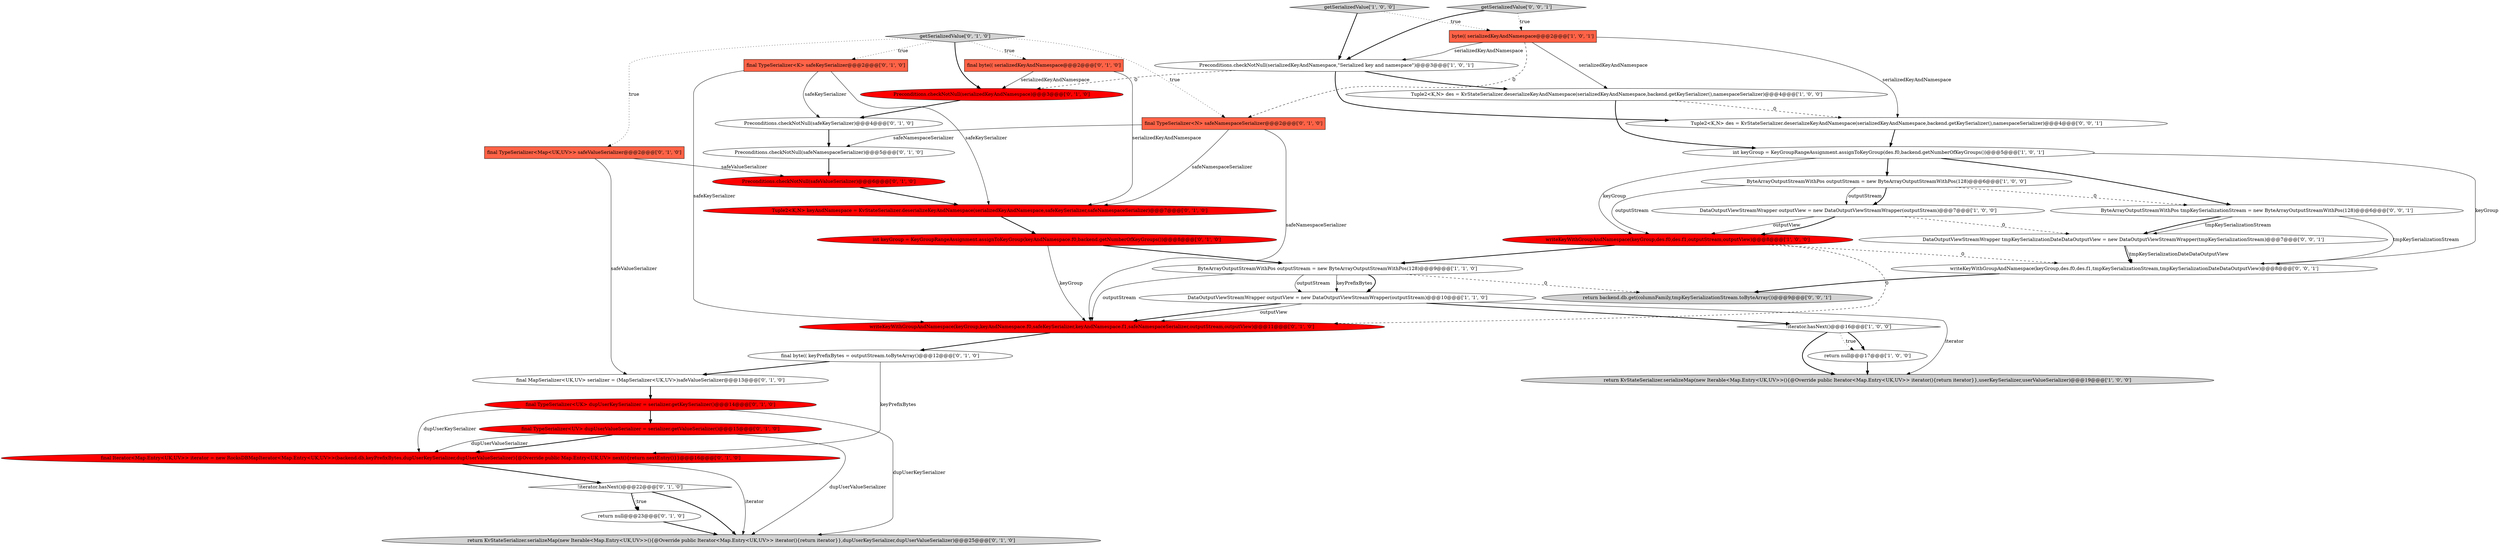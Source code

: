 digraph {
28 [style = filled, label = "final TypeSerializer<K> safeKeySerializer@@@2@@@['0', '1', '0']", fillcolor = tomato, shape = box image = "AAA0AAABBB2BBB"];
2 [style = filled, label = "Preconditions.checkNotNull(serializedKeyAndNamespace,\"Serialized key and namespace\")@@@3@@@['1', '0', '1']", fillcolor = white, shape = ellipse image = "AAA0AAABBB1BBB"];
20 [style = filled, label = "final TypeSerializer<UK> dupUserKeySerializer = serializer.getKeySerializer()@@@14@@@['0', '1', '0']", fillcolor = red, shape = ellipse image = "AAA1AAABBB2BBB"];
22 [style = filled, label = "Preconditions.checkNotNull(safeNamespaceSerializer)@@@5@@@['0', '1', '0']", fillcolor = white, shape = ellipse image = "AAA0AAABBB2BBB"];
26 [style = filled, label = "Preconditions.checkNotNull(safeValueSerializer)@@@6@@@['0', '1', '0']", fillcolor = red, shape = ellipse image = "AAA1AAABBB2BBB"];
4 [style = filled, label = "return null@@@17@@@['1', '0', '0']", fillcolor = white, shape = ellipse image = "AAA0AAABBB1BBB"];
13 [style = filled, label = "Preconditions.checkNotNull(serializedKeyAndNamespace)@@@3@@@['0', '1', '0']", fillcolor = red, shape = ellipse image = "AAA1AAABBB2BBB"];
1 [style = filled, label = "byte(( serializedKeyAndNamespace@@@2@@@['1', '0', '1']", fillcolor = tomato, shape = box image = "AAA0AAABBB1BBB"];
15 [style = filled, label = "getSerializedValue['0', '1', '0']", fillcolor = lightgray, shape = diamond image = "AAA0AAABBB2BBB"];
17 [style = filled, label = "final byte(( keyPrefixBytes = outputStream.toByteArray()@@@12@@@['0', '1', '0']", fillcolor = white, shape = ellipse image = "AAA0AAABBB2BBB"];
0 [style = filled, label = "return KvStateSerializer.serializeMap(new Iterable<Map.Entry<UK,UV>>(){@Override public Iterator<Map.Entry<UK,UV>> iterator(){return iterator}},userKeySerializer,userValueSerializer)@@@19@@@['1', '0', '0']", fillcolor = lightgray, shape = ellipse image = "AAA0AAABBB1BBB"];
19 [style = filled, label = "return KvStateSerializer.serializeMap(new Iterable<Map.Entry<UK,UV>>(){@Override public Iterator<Map.Entry<UK,UV>> iterator(){return iterator}},dupUserKeySerializer,dupUserValueSerializer)@@@25@@@['0', '1', '0']", fillcolor = lightgray, shape = ellipse image = "AAA0AAABBB2BBB"];
3 [style = filled, label = "DataOutputViewStreamWrapper outputView = new DataOutputViewStreamWrapper(outputStream)@@@7@@@['1', '0', '0']", fillcolor = white, shape = ellipse image = "AAA0AAABBB1BBB"];
31 [style = filled, label = "!iterator.hasNext()@@@22@@@['0', '1', '0']", fillcolor = white, shape = diamond image = "AAA0AAABBB2BBB"];
38 [style = filled, label = "ByteArrayOutputStreamWithPos tmpKeySerializationStream = new ByteArrayOutputStreamWithPos(128)@@@6@@@['0', '0', '1']", fillcolor = white, shape = ellipse image = "AAA0AAABBB3BBB"];
16 [style = filled, label = "final TypeSerializer<Map<UK,UV>> safeValueSerializer@@@2@@@['0', '1', '0']", fillcolor = tomato, shape = box image = "AAA0AAABBB2BBB"];
21 [style = filled, label = "Preconditions.checkNotNull(safeKeySerializer)@@@4@@@['0', '1', '0']", fillcolor = white, shape = ellipse image = "AAA0AAABBB2BBB"];
33 [style = filled, label = "return backend.db.get(columnFamily,tmpKeySerializationStream.toByteArray())@@@9@@@['0', '0', '1']", fillcolor = lightgray, shape = ellipse image = "AAA0AAABBB3BBB"];
9 [style = filled, label = "writeKeyWithGroupAndNamespace(keyGroup,des.f0,des.f1,outputStream,outputView)@@@8@@@['1', '0', '0']", fillcolor = red, shape = ellipse image = "AAA1AAABBB1BBB"];
37 [style = filled, label = "writeKeyWithGroupAndNamespace(keyGroup,des.f0,des.f1,tmpKeySerializationStream,tmpKeySerializationDateDataOutputView)@@@8@@@['0', '0', '1']", fillcolor = white, shape = ellipse image = "AAA0AAABBB3BBB"];
35 [style = filled, label = "Tuple2<K,N> des = KvStateSerializer.deserializeKeyAndNamespace(serializedKeyAndNamespace,backend.getKeySerializer(),namespaceSerializer)@@@4@@@['0', '0', '1']", fillcolor = white, shape = ellipse image = "AAA0AAABBB3BBB"];
8 [style = filled, label = "ByteArrayOutputStreamWithPos outputStream = new ByteArrayOutputStreamWithPos(128)@@@9@@@['1', '1', '0']", fillcolor = white, shape = ellipse image = "AAA0AAABBB1BBB"];
29 [style = filled, label = "final TypeSerializer<UV> dupUserValueSerializer = serializer.getValueSerializer()@@@15@@@['0', '1', '0']", fillcolor = red, shape = ellipse image = "AAA1AAABBB2BBB"];
30 [style = filled, label = "final TypeSerializer<N> safeNamespaceSerializer@@@2@@@['0', '1', '0']", fillcolor = tomato, shape = box image = "AAA1AAABBB2BBB"];
25 [style = filled, label = "final byte(( serializedKeyAndNamespace@@@2@@@['0', '1', '0']", fillcolor = tomato, shape = box image = "AAA0AAABBB2BBB"];
7 [style = filled, label = "int keyGroup = KeyGroupRangeAssignment.assignToKeyGroup(des.f0,backend.getNumberOfKeyGroups())@@@5@@@['1', '0', '1']", fillcolor = white, shape = ellipse image = "AAA0AAABBB1BBB"];
10 [style = filled, label = "!iterator.hasNext()@@@16@@@['1', '0', '0']", fillcolor = white, shape = diamond image = "AAA0AAABBB1BBB"];
32 [style = filled, label = "Tuple2<K,N> keyAndNamespace = KvStateSerializer.deserializeKeyAndNamespace(serializedKeyAndNamespace,safeKeySerializer,safeNamespaceSerializer)@@@7@@@['0', '1', '0']", fillcolor = red, shape = ellipse image = "AAA1AAABBB2BBB"];
36 [style = filled, label = "DataOutputViewStreamWrapper tmpKeySerializationDateDataOutputView = new DataOutputViewStreamWrapper(tmpKeySerializationStream)@@@7@@@['0', '0', '1']", fillcolor = white, shape = ellipse image = "AAA0AAABBB3BBB"];
18 [style = filled, label = "return null@@@23@@@['0', '1', '0']", fillcolor = white, shape = ellipse image = "AAA0AAABBB2BBB"];
11 [style = filled, label = "ByteArrayOutputStreamWithPos outputStream = new ByteArrayOutputStreamWithPos(128)@@@6@@@['1', '0', '0']", fillcolor = white, shape = ellipse image = "AAA0AAABBB1BBB"];
24 [style = filled, label = "int keyGroup = KeyGroupRangeAssignment.assignToKeyGroup(keyAndNamespace.f0,backend.getNumberOfKeyGroups())@@@8@@@['0', '1', '0']", fillcolor = red, shape = ellipse image = "AAA1AAABBB2BBB"];
34 [style = filled, label = "getSerializedValue['0', '0', '1']", fillcolor = lightgray, shape = diamond image = "AAA0AAABBB3BBB"];
12 [style = filled, label = "Tuple2<K,N> des = KvStateSerializer.deserializeKeyAndNamespace(serializedKeyAndNamespace,backend.getKeySerializer(),namespaceSerializer)@@@4@@@['1', '0', '0']", fillcolor = white, shape = ellipse image = "AAA0AAABBB1BBB"];
23 [style = filled, label = "final MapSerializer<UK,UV> serializer = (MapSerializer<UK,UV>)safeValueSerializer@@@13@@@['0', '1', '0']", fillcolor = white, shape = ellipse image = "AAA0AAABBB2BBB"];
14 [style = filled, label = "writeKeyWithGroupAndNamespace(keyGroup,keyAndNamespace.f0,safeKeySerializer,keyAndNamespace.f1,safeNamespaceSerializer,outputStream,outputView)@@@11@@@['0', '1', '0']", fillcolor = red, shape = ellipse image = "AAA1AAABBB2BBB"];
27 [style = filled, label = "final Iterator<Map.Entry<UK,UV>> iterator = new RocksDBMapIterator<Map.Entry<UK,UV>>(backend.db,keyPrefixBytes,dupUserKeySerializer,dupUserValueSerializer){@Override public Map.Entry<UK,UV> next(){return nextEntry()}}@@@16@@@['0', '1', '0']", fillcolor = red, shape = ellipse image = "AAA1AAABBB2BBB"];
5 [style = filled, label = "getSerializedValue['1', '0', '0']", fillcolor = lightgray, shape = diamond image = "AAA0AAABBB1BBB"];
6 [style = filled, label = "DataOutputViewStreamWrapper outputView = new DataOutputViewStreamWrapper(outputStream)@@@10@@@['1', '1', '0']", fillcolor = white, shape = ellipse image = "AAA0AAABBB1BBB"];
2->35 [style = bold, label=""];
12->35 [style = dashed, label="0"];
8->33 [style = dashed, label="0"];
5->1 [style = dotted, label="true"];
11->3 [style = solid, label="outputStream"];
14->17 [style = bold, label=""];
8->6 [style = bold, label=""];
1->12 [style = solid, label="serializedKeyAndNamespace"];
12->7 [style = bold, label=""];
15->30 [style = dotted, label="true"];
1->35 [style = solid, label="serializedKeyAndNamespace"];
30->22 [style = solid, label="safeNamespaceSerializer"];
34->2 [style = bold, label=""];
2->13 [style = dashed, label="0"];
8->14 [style = solid, label="outputStream"];
1->2 [style = solid, label="serializedKeyAndNamespace"];
10->4 [style = dotted, label="true"];
37->33 [style = bold, label=""];
6->14 [style = solid, label="outputView"];
35->7 [style = bold, label=""];
15->13 [style = bold, label=""];
7->11 [style = bold, label=""];
26->32 [style = bold, label=""];
36->37 [style = solid, label="tmpKeySerializationDateDataOutputView"];
3->36 [style = dashed, label="0"];
18->19 [style = bold, label=""];
27->31 [style = bold, label=""];
7->37 [style = solid, label="keyGroup"];
15->16 [style = dotted, label="true"];
25->13 [style = solid, label="serializedKeyAndNamespace"];
9->8 [style = bold, label=""];
27->19 [style = solid, label="iterator"];
4->0 [style = bold, label=""];
9->37 [style = dashed, label="0"];
29->27 [style = bold, label=""];
17->27 [style = solid, label="keyPrefixBytes"];
11->9 [style = solid, label="outputStream"];
3->9 [style = solid, label="outputView"];
21->22 [style = bold, label=""];
10->0 [style = bold, label=""];
24->14 [style = solid, label="keyGroup"];
36->37 [style = bold, label=""];
24->8 [style = bold, label=""];
16->23 [style = solid, label="safeValueSerializer"];
30->14 [style = solid, label="safeNamespaceSerializer"];
22->26 [style = bold, label=""];
23->20 [style = bold, label=""];
1->30 [style = dashed, label="0"];
8->6 [style = solid, label="outputStream"];
28->14 [style = solid, label="safeKeySerializer"];
7->9 [style = solid, label="keyGroup"];
34->1 [style = dotted, label="true"];
29->19 [style = solid, label="dupUserValueSerializer"];
31->18 [style = dotted, label="true"];
17->23 [style = bold, label=""];
15->28 [style = dotted, label="true"];
28->32 [style = solid, label="safeKeySerializer"];
3->9 [style = bold, label=""];
25->32 [style = solid, label="serializedKeyAndNamespace"];
11->3 [style = bold, label=""];
20->19 [style = solid, label="dupUserKeySerializer"];
6->10 [style = bold, label=""];
15->25 [style = dotted, label="true"];
31->19 [style = bold, label=""];
20->29 [style = bold, label=""];
29->27 [style = solid, label="dupUserValueSerializer"];
6->0 [style = solid, label="iterator"];
31->18 [style = bold, label=""];
38->36 [style = bold, label=""];
38->36 [style = solid, label="tmpKeySerializationStream"];
16->26 [style = solid, label="safeValueSerializer"];
2->12 [style = bold, label=""];
6->14 [style = bold, label=""];
11->38 [style = dashed, label="0"];
7->38 [style = bold, label=""];
5->2 [style = bold, label=""];
9->14 [style = dashed, label="0"];
20->27 [style = solid, label="dupUserKeySerializer"];
38->37 [style = solid, label="tmpKeySerializationStream"];
10->4 [style = bold, label=""];
28->21 [style = solid, label="safeKeySerializer"];
8->6 [style = solid, label="keyPrefixBytes"];
13->21 [style = bold, label=""];
32->24 [style = bold, label=""];
30->32 [style = solid, label="safeNamespaceSerializer"];
}
